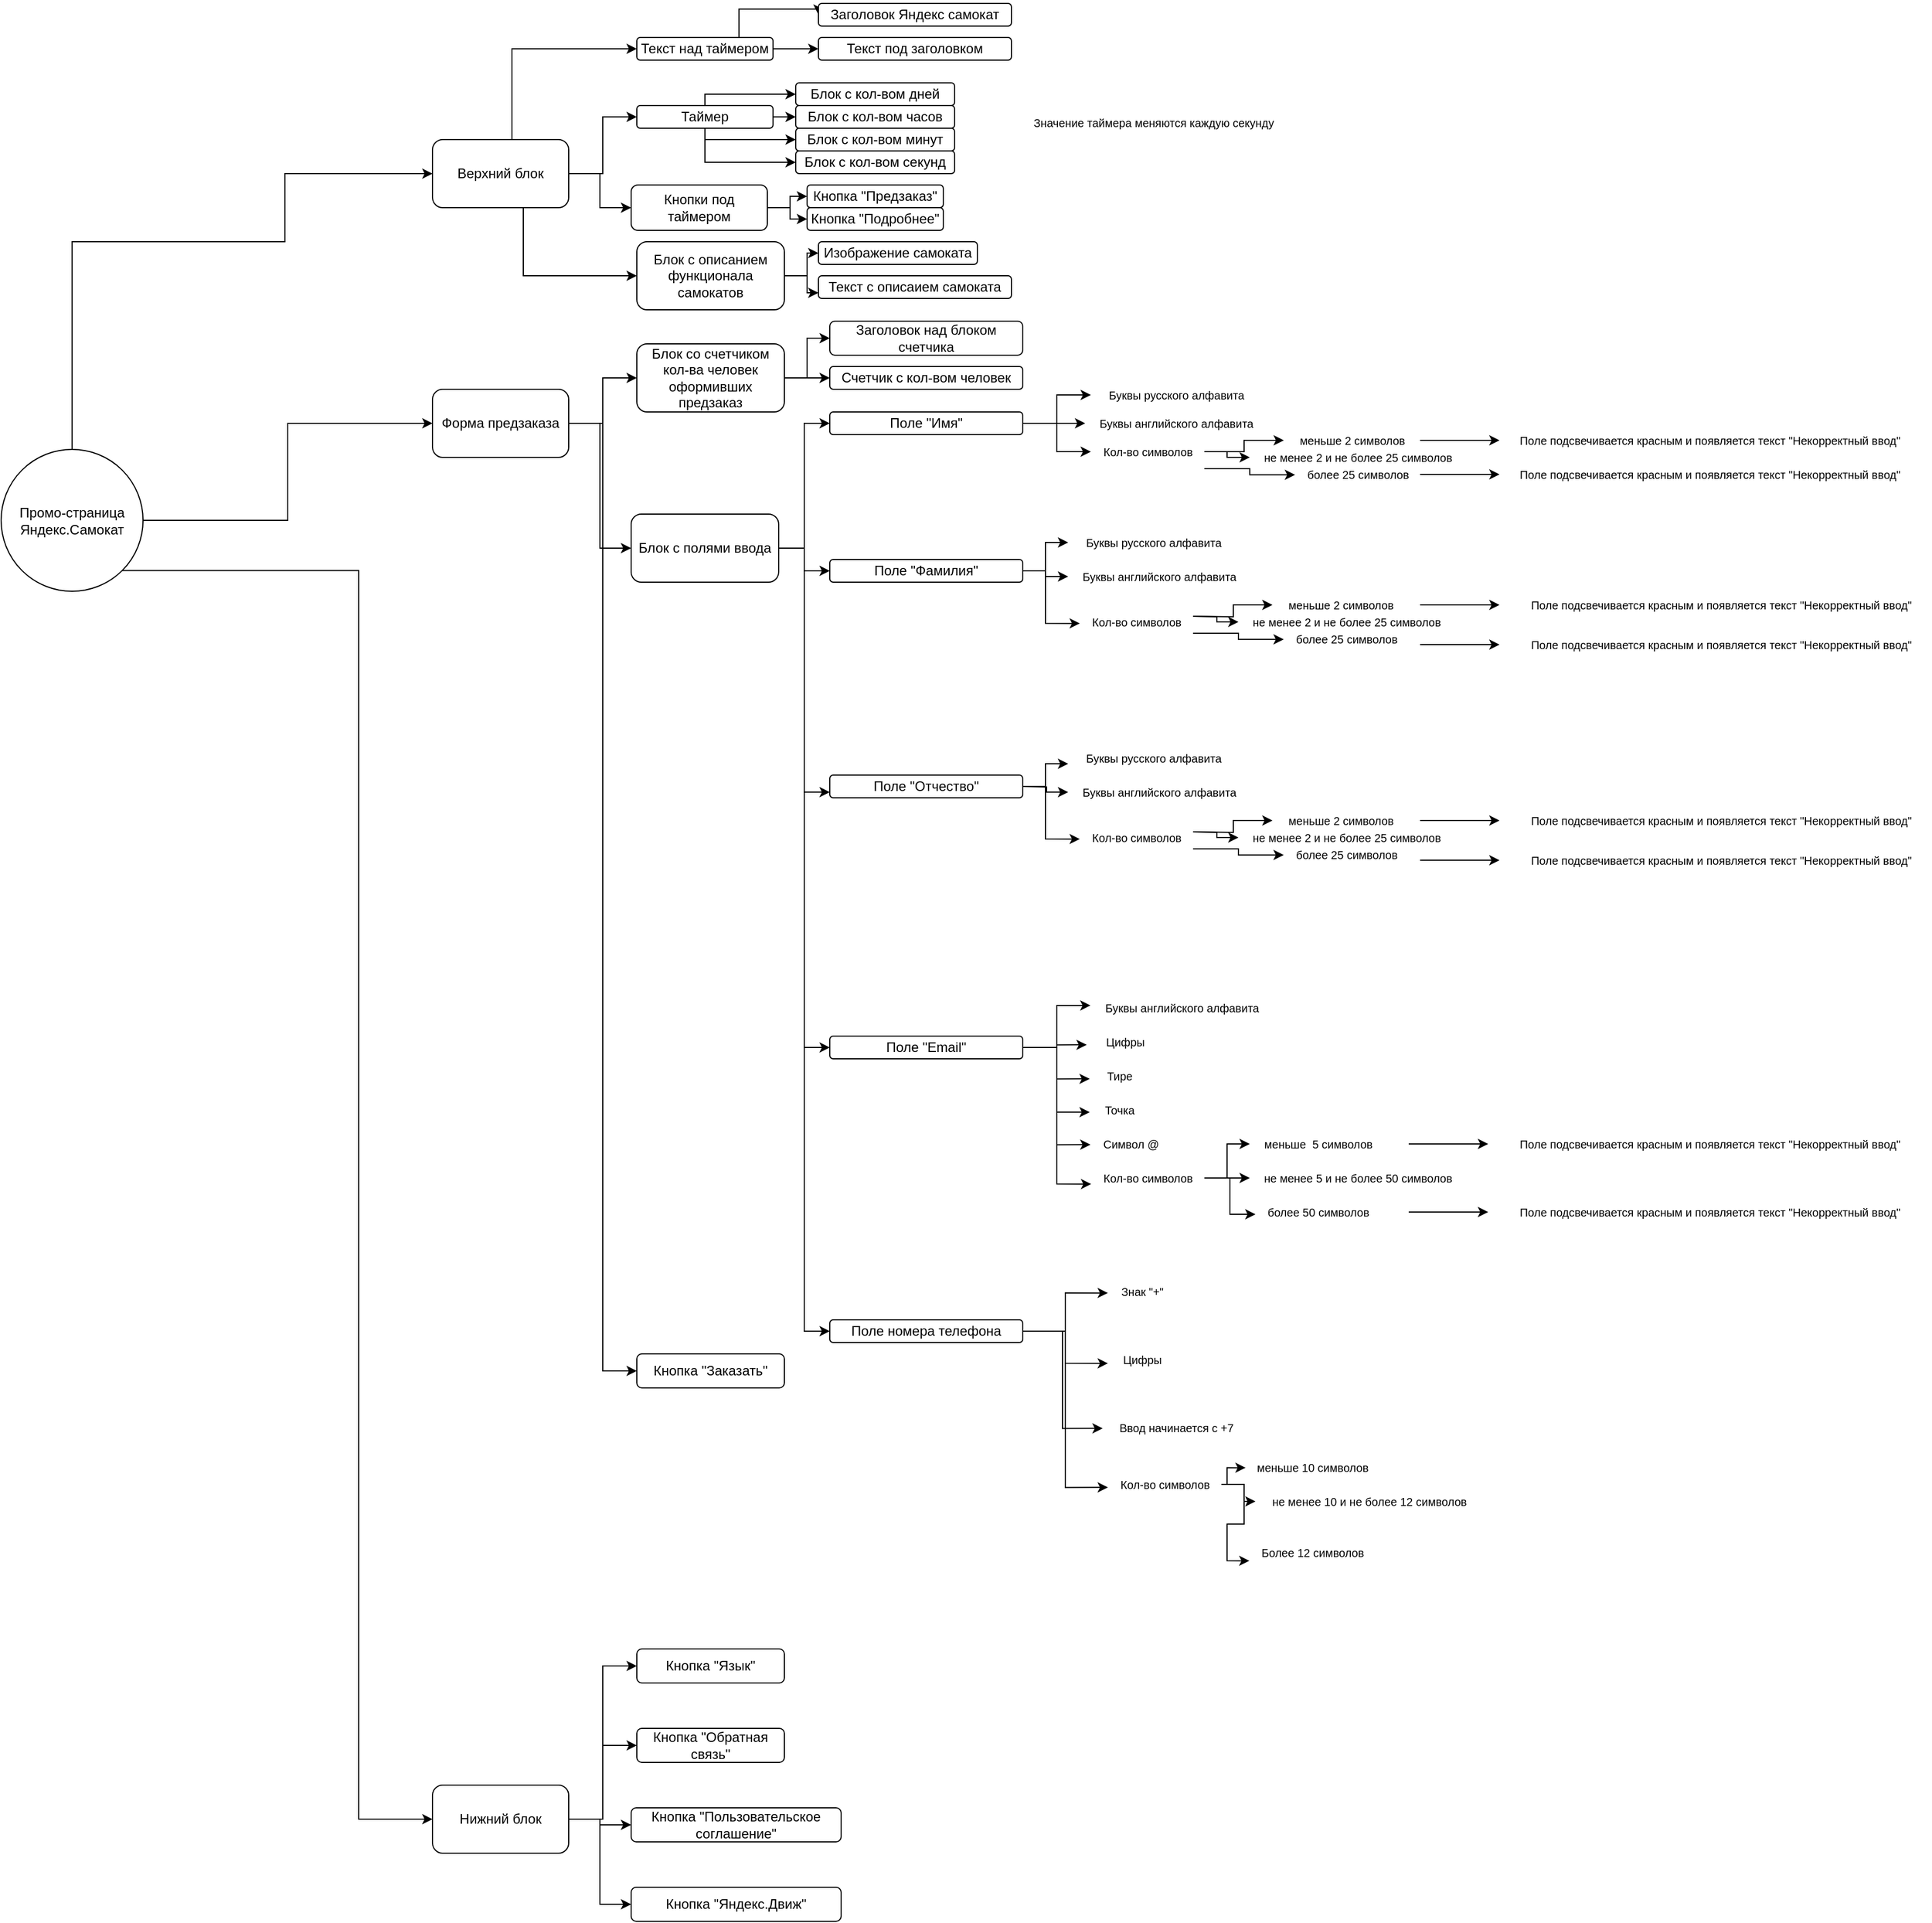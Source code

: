 <mxfile version="20.8.16" type="github">
  <diagram name="Page-1" id="ad52d381-51e7-2e0d-a935-2d0ddd2fd229">
    <mxGraphModel dx="1889" dy="2628" grid="1" gridSize="10" guides="1" tooltips="1" connect="1" arrows="1" fold="1" page="1" pageScale="1" pageWidth="1100" pageHeight="850" background="none" math="0" shadow="0">
      <root>
        <mxCell id="0" />
        <mxCell id="1" parent="0" />
        <mxCell id="0ddX7cNOxqU3FVXwz0oG-7" style="edgeStyle=orthogonalEdgeStyle;rounded=0;orthogonalLoop=1;jettySize=auto;html=1;entryX=0;entryY=0.5;entryDx=0;entryDy=0;labelBackgroundColor=none;fontColor=default;" edge="1" parent="1" source="0ddX7cNOxqU3FVXwz0oG-21" target="0ddX7cNOxqU3FVXwz0oG-3">
          <mxGeometry relative="1" as="geometry">
            <mxPoint x="310" y="340" as="sourcePoint" />
          </mxGeometry>
        </mxCell>
        <mxCell id="0ddX7cNOxqU3FVXwz0oG-8" style="edgeStyle=orthogonalEdgeStyle;rounded=0;orthogonalLoop=1;jettySize=auto;html=1;exitX=1;exitY=1;exitDx=0;exitDy=0;entryX=0;entryY=0.5;entryDx=0;entryDy=0;labelBackgroundColor=none;fontColor=default;" edge="1" parent="1" source="0ddX7cNOxqU3FVXwz0oG-21" target="0ddX7cNOxqU3FVXwz0oG-4">
          <mxGeometry relative="1" as="geometry">
            <mxPoint x="250" y="380" as="sourcePoint" />
            <Array as="points">
              <mxPoint x="315" y="470" />
              <mxPoint x="315" y="1570" />
            </Array>
          </mxGeometry>
        </mxCell>
        <mxCell id="0ddX7cNOxqU3FVXwz0oG-16" style="edgeStyle=orthogonalEdgeStyle;rounded=0;orthogonalLoop=1;jettySize=auto;html=1;entryX=0;entryY=0.5;entryDx=0;entryDy=0;labelBackgroundColor=none;fontColor=default;" edge="1" parent="1" source="0ddX7cNOxqU3FVXwz0oG-2" target="0ddX7cNOxqU3FVXwz0oG-14">
          <mxGeometry relative="1" as="geometry" />
        </mxCell>
        <mxCell id="0ddX7cNOxqU3FVXwz0oG-17" style="edgeStyle=orthogonalEdgeStyle;rounded=0;orthogonalLoop=1;jettySize=auto;html=1;entryX=0;entryY=0.5;entryDx=0;entryDy=0;labelBackgroundColor=none;fontColor=default;" edge="1" parent="1" source="0ddX7cNOxqU3FVXwz0oG-2" target="0ddX7cNOxqU3FVXwz0oG-13">
          <mxGeometry relative="1" as="geometry" />
        </mxCell>
        <mxCell id="0ddX7cNOxqU3FVXwz0oG-19" style="edgeStyle=orthogonalEdgeStyle;rounded=0;orthogonalLoop=1;jettySize=auto;html=1;entryX=0;entryY=0.5;entryDx=0;entryDy=0;labelBackgroundColor=none;fontColor=default;" edge="1" parent="1" source="0ddX7cNOxqU3FVXwz0oG-2" target="0ddX7cNOxqU3FVXwz0oG-18">
          <mxGeometry relative="1" as="geometry">
            <Array as="points">
              <mxPoint x="450" y="10" />
            </Array>
          </mxGeometry>
        </mxCell>
        <mxCell id="0ddX7cNOxqU3FVXwz0oG-48" style="edgeStyle=orthogonalEdgeStyle;rounded=0;orthogonalLoop=1;jettySize=auto;html=1;entryX=0;entryY=0.5;entryDx=0;entryDy=0;" edge="1" parent="1" source="0ddX7cNOxqU3FVXwz0oG-2" target="0ddX7cNOxqU3FVXwz0oG-47">
          <mxGeometry relative="1" as="geometry">
            <Array as="points">
              <mxPoint x="460" y="210" />
            </Array>
          </mxGeometry>
        </mxCell>
        <mxCell id="0ddX7cNOxqU3FVXwz0oG-2" value="Верхний блок" style="rounded=1;whiteSpace=wrap;html=1;labelBackgroundColor=none;" vertex="1" parent="1">
          <mxGeometry x="380" y="90" width="120" height="60" as="geometry" />
        </mxCell>
        <mxCell id="0ddX7cNOxqU3FVXwz0oG-55" style="edgeStyle=orthogonalEdgeStyle;rounded=0;orthogonalLoop=1;jettySize=auto;html=1;entryX=0;entryY=0.5;entryDx=0;entryDy=0;" edge="1" parent="1" source="0ddX7cNOxqU3FVXwz0oG-3" target="0ddX7cNOxqU3FVXwz0oG-53">
          <mxGeometry relative="1" as="geometry" />
        </mxCell>
        <mxCell id="0ddX7cNOxqU3FVXwz0oG-56" style="edgeStyle=orthogonalEdgeStyle;rounded=0;orthogonalLoop=1;jettySize=auto;html=1;entryX=0;entryY=0.5;entryDx=0;entryDy=0;" edge="1" parent="1" source="0ddX7cNOxqU3FVXwz0oG-3" target="0ddX7cNOxqU3FVXwz0oG-54">
          <mxGeometry relative="1" as="geometry" />
        </mxCell>
        <mxCell id="0ddX7cNOxqU3FVXwz0oG-64" style="edgeStyle=orthogonalEdgeStyle;rounded=0;orthogonalLoop=1;jettySize=auto;html=1;entryX=0;entryY=0.5;entryDx=0;entryDy=0;" edge="1" parent="1" source="0ddX7cNOxqU3FVXwz0oG-3" target="0ddX7cNOxqU3FVXwz0oG-63">
          <mxGeometry relative="1" as="geometry" />
        </mxCell>
        <mxCell id="0ddX7cNOxqU3FVXwz0oG-3" value="Форма предзаказа" style="rounded=1;whiteSpace=wrap;html=1;labelBackgroundColor=none;" vertex="1" parent="1">
          <mxGeometry x="380" y="310" width="120" height="60" as="geometry" />
        </mxCell>
        <mxCell id="0ddX7cNOxqU3FVXwz0oG-165" style="edgeStyle=orthogonalEdgeStyle;rounded=0;orthogonalLoop=1;jettySize=auto;html=1;entryX=0;entryY=0.5;entryDx=0;entryDy=0;fontSize=10;" edge="1" parent="1" source="0ddX7cNOxqU3FVXwz0oG-4" target="0ddX7cNOxqU3FVXwz0oG-160">
          <mxGeometry relative="1" as="geometry" />
        </mxCell>
        <mxCell id="0ddX7cNOxqU3FVXwz0oG-166" style="edgeStyle=orthogonalEdgeStyle;rounded=0;orthogonalLoop=1;jettySize=auto;html=1;entryX=0;entryY=0.5;entryDx=0;entryDy=0;fontSize=10;" edge="1" parent="1" source="0ddX7cNOxqU3FVXwz0oG-4" target="0ddX7cNOxqU3FVXwz0oG-161">
          <mxGeometry relative="1" as="geometry" />
        </mxCell>
        <mxCell id="0ddX7cNOxqU3FVXwz0oG-167" style="edgeStyle=orthogonalEdgeStyle;rounded=0;orthogonalLoop=1;jettySize=auto;html=1;entryX=0;entryY=0.5;entryDx=0;entryDy=0;fontSize=10;" edge="1" parent="1" source="0ddX7cNOxqU3FVXwz0oG-4" target="0ddX7cNOxqU3FVXwz0oG-162">
          <mxGeometry relative="1" as="geometry" />
        </mxCell>
        <mxCell id="0ddX7cNOxqU3FVXwz0oG-168" style="edgeStyle=orthogonalEdgeStyle;rounded=0;orthogonalLoop=1;jettySize=auto;html=1;entryX=0;entryY=0.5;entryDx=0;entryDy=0;fontSize=10;" edge="1" parent="1" source="0ddX7cNOxqU3FVXwz0oG-4" target="0ddX7cNOxqU3FVXwz0oG-163">
          <mxGeometry relative="1" as="geometry" />
        </mxCell>
        <mxCell id="0ddX7cNOxqU3FVXwz0oG-4" value="Нижний блок" style="rounded=1;whiteSpace=wrap;html=1;labelBackgroundColor=none;" vertex="1" parent="1">
          <mxGeometry x="380" y="1540" width="120" height="60" as="geometry" />
        </mxCell>
        <mxCell id="0ddX7cNOxqU3FVXwz0oG-12" style="edgeStyle=orthogonalEdgeStyle;rounded=0;orthogonalLoop=1;jettySize=auto;html=1;entryX=0;entryY=0.5;entryDx=0;entryDy=0;labelBackgroundColor=none;fontColor=default;exitX=0.5;exitY=0;exitDx=0;exitDy=0;" edge="1" parent="1" source="0ddX7cNOxqU3FVXwz0oG-21" target="0ddX7cNOxqU3FVXwz0oG-2">
          <mxGeometry relative="1" as="geometry">
            <mxPoint x="250" y="300" as="sourcePoint" />
            <Array as="points">
              <mxPoint x="63" y="180" />
              <mxPoint x="250" y="180" />
              <mxPoint x="250" y="120" />
            </Array>
          </mxGeometry>
        </mxCell>
        <mxCell id="0ddX7cNOxqU3FVXwz0oG-37" style="edgeStyle=orthogonalEdgeStyle;rounded=0;orthogonalLoop=1;jettySize=auto;html=1;entryX=0;entryY=0.5;entryDx=0;entryDy=0;" edge="1" parent="1" source="0ddX7cNOxqU3FVXwz0oG-13" target="0ddX7cNOxqU3FVXwz0oG-32">
          <mxGeometry relative="1" as="geometry">
            <Array as="points">
              <mxPoint x="620" y="50" />
            </Array>
          </mxGeometry>
        </mxCell>
        <mxCell id="0ddX7cNOxqU3FVXwz0oG-38" style="edgeStyle=orthogonalEdgeStyle;rounded=0;orthogonalLoop=1;jettySize=auto;html=1;exitX=1;exitY=0.5;exitDx=0;exitDy=0;entryX=0;entryY=0.5;entryDx=0;entryDy=0;" edge="1" parent="1" source="0ddX7cNOxqU3FVXwz0oG-13" target="0ddX7cNOxqU3FVXwz0oG-33">
          <mxGeometry relative="1" as="geometry" />
        </mxCell>
        <mxCell id="0ddX7cNOxqU3FVXwz0oG-40" style="edgeStyle=orthogonalEdgeStyle;rounded=0;orthogonalLoop=1;jettySize=auto;html=1;entryX=0;entryY=0.5;entryDx=0;entryDy=0;" edge="1" parent="1" source="0ddX7cNOxqU3FVXwz0oG-13" target="0ddX7cNOxqU3FVXwz0oG-34">
          <mxGeometry relative="1" as="geometry">
            <Array as="points">
              <mxPoint x="620" y="90" />
            </Array>
          </mxGeometry>
        </mxCell>
        <mxCell id="0ddX7cNOxqU3FVXwz0oG-41" style="edgeStyle=orthogonalEdgeStyle;rounded=0;orthogonalLoop=1;jettySize=auto;html=1;entryX=0;entryY=0.5;entryDx=0;entryDy=0;" edge="1" parent="1" source="0ddX7cNOxqU3FVXwz0oG-13" target="0ddX7cNOxqU3FVXwz0oG-35">
          <mxGeometry relative="1" as="geometry">
            <mxPoint x="650" y="110" as="targetPoint" />
            <Array as="points">
              <mxPoint x="620" y="110" />
            </Array>
          </mxGeometry>
        </mxCell>
        <mxCell id="0ddX7cNOxqU3FVXwz0oG-13" value="Таймер" style="rounded=1;whiteSpace=wrap;html=1;labelBackgroundColor=none;" vertex="1" parent="1">
          <mxGeometry x="560" y="60" width="120" height="20" as="geometry" />
        </mxCell>
        <mxCell id="0ddX7cNOxqU3FVXwz0oG-27" style="edgeStyle=orthogonalEdgeStyle;rounded=0;orthogonalLoop=1;jettySize=auto;html=1;entryX=0;entryY=0.5;entryDx=0;entryDy=0;" edge="1" parent="1" source="0ddX7cNOxqU3FVXwz0oG-14" target="0ddX7cNOxqU3FVXwz0oG-26">
          <mxGeometry relative="1" as="geometry" />
        </mxCell>
        <mxCell id="0ddX7cNOxqU3FVXwz0oG-28" style="edgeStyle=orthogonalEdgeStyle;rounded=0;orthogonalLoop=1;jettySize=auto;html=1;entryX=0;entryY=0.5;entryDx=0;entryDy=0;" edge="1" parent="1" source="0ddX7cNOxqU3FVXwz0oG-14" target="0ddX7cNOxqU3FVXwz0oG-25">
          <mxGeometry relative="1" as="geometry" />
        </mxCell>
        <mxCell id="0ddX7cNOxqU3FVXwz0oG-14" value="Кнопки под таймером" style="rounded=1;whiteSpace=wrap;html=1;labelBackgroundColor=none;" vertex="1" parent="1">
          <mxGeometry x="555" y="130" width="120" height="40" as="geometry" />
        </mxCell>
        <mxCell id="0ddX7cNOxqU3FVXwz0oG-44" style="edgeStyle=orthogonalEdgeStyle;rounded=0;orthogonalLoop=1;jettySize=auto;html=1;entryX=0;entryY=0.5;entryDx=0;entryDy=0;" edge="1" parent="1" source="0ddX7cNOxqU3FVXwz0oG-18" target="0ddX7cNOxqU3FVXwz0oG-42">
          <mxGeometry relative="1" as="geometry">
            <Array as="points">
              <mxPoint x="650" y="-25" />
            </Array>
          </mxGeometry>
        </mxCell>
        <mxCell id="0ddX7cNOxqU3FVXwz0oG-46" style="edgeStyle=orthogonalEdgeStyle;rounded=0;orthogonalLoop=1;jettySize=auto;html=1;entryX=0;entryY=0.5;entryDx=0;entryDy=0;" edge="1" parent="1" source="0ddX7cNOxqU3FVXwz0oG-18" target="0ddX7cNOxqU3FVXwz0oG-45">
          <mxGeometry relative="1" as="geometry" />
        </mxCell>
        <mxCell id="0ddX7cNOxqU3FVXwz0oG-18" value="Текст над таймером" style="rounded=1;whiteSpace=wrap;html=1;labelBackgroundColor=none;" vertex="1" parent="1">
          <mxGeometry x="560" width="120" height="20" as="geometry" />
        </mxCell>
        <mxCell id="0ddX7cNOxqU3FVXwz0oG-21" value="Промо-страница Яндекс.Самокат" style="ellipse;whiteSpace=wrap;html=1;aspect=fixed;labelBackgroundColor=none;" vertex="1" parent="1">
          <mxGeometry y="363" width="125" height="125" as="geometry" />
        </mxCell>
        <mxCell id="0ddX7cNOxqU3FVXwz0oG-25" value="Кнопка &quot;Предзаказ&quot;" style="rounded=1;whiteSpace=wrap;html=1;labelBackgroundColor=none;" vertex="1" parent="1">
          <mxGeometry x="710" y="130" width="120" height="20" as="geometry" />
        </mxCell>
        <mxCell id="0ddX7cNOxqU3FVXwz0oG-26" value="Кнопка &quot;Подробнее&quot;" style="rounded=1;whiteSpace=wrap;html=1;labelBackgroundColor=none;" vertex="1" parent="1">
          <mxGeometry x="710" y="150" width="120" height="20" as="geometry" />
        </mxCell>
        <mxCell id="0ddX7cNOxqU3FVXwz0oG-32" value="Блок с кол-вом дней" style="rounded=1;whiteSpace=wrap;html=1;labelBackgroundColor=none;" vertex="1" parent="1">
          <mxGeometry x="700" y="40" width="140" height="20" as="geometry" />
        </mxCell>
        <mxCell id="0ddX7cNOxqU3FVXwz0oG-33" value="Блок с кол-вом часов" style="rounded=1;whiteSpace=wrap;html=1;labelBackgroundColor=none;" vertex="1" parent="1">
          <mxGeometry x="700" y="60" width="140" height="20" as="geometry" />
        </mxCell>
        <mxCell id="0ddX7cNOxqU3FVXwz0oG-34" value="Блок с кол-вом минут" style="rounded=1;whiteSpace=wrap;html=1;labelBackgroundColor=none;" vertex="1" parent="1">
          <mxGeometry x="700" y="80" width="140" height="20" as="geometry" />
        </mxCell>
        <mxCell id="0ddX7cNOxqU3FVXwz0oG-35" value="Блок с кол-вом секунд" style="rounded=1;whiteSpace=wrap;html=1;labelBackgroundColor=none;" vertex="1" parent="1">
          <mxGeometry x="700" y="100" width="140" height="20" as="geometry" />
        </mxCell>
        <mxCell id="0ddX7cNOxqU3FVXwz0oG-42" value="Заголовок Яндекс самокат" style="rounded=1;whiteSpace=wrap;html=1;labelBackgroundColor=none;" vertex="1" parent="1">
          <mxGeometry x="720" y="-30" width="170" height="20" as="geometry" />
        </mxCell>
        <mxCell id="0ddX7cNOxqU3FVXwz0oG-43" style="edgeStyle=orthogonalEdgeStyle;rounded=0;orthogonalLoop=1;jettySize=auto;html=1;exitX=0.5;exitY=1;exitDx=0;exitDy=0;" edge="1" parent="1" source="0ddX7cNOxqU3FVXwz0oG-18" target="0ddX7cNOxqU3FVXwz0oG-18">
          <mxGeometry relative="1" as="geometry" />
        </mxCell>
        <mxCell id="0ddX7cNOxqU3FVXwz0oG-45" value="Текст под заголовком" style="rounded=1;whiteSpace=wrap;html=1;labelBackgroundColor=none;" vertex="1" parent="1">
          <mxGeometry x="720" width="170" height="20" as="geometry" />
        </mxCell>
        <mxCell id="0ddX7cNOxqU3FVXwz0oG-51" style="edgeStyle=orthogonalEdgeStyle;rounded=0;orthogonalLoop=1;jettySize=auto;html=1;entryX=0;entryY=0.5;entryDx=0;entryDy=0;" edge="1" parent="1" source="0ddX7cNOxqU3FVXwz0oG-47" target="0ddX7cNOxqU3FVXwz0oG-49">
          <mxGeometry relative="1" as="geometry" />
        </mxCell>
        <mxCell id="0ddX7cNOxqU3FVXwz0oG-52" style="edgeStyle=orthogonalEdgeStyle;rounded=0;orthogonalLoop=1;jettySize=auto;html=1;entryX=0;entryY=0.75;entryDx=0;entryDy=0;" edge="1" parent="1" source="0ddX7cNOxqU3FVXwz0oG-47" target="0ddX7cNOxqU3FVXwz0oG-50">
          <mxGeometry relative="1" as="geometry" />
        </mxCell>
        <mxCell id="0ddX7cNOxqU3FVXwz0oG-47" value="Блок с описанием функционала самокатов" style="rounded=1;whiteSpace=wrap;html=1;labelBackgroundColor=none;" vertex="1" parent="1">
          <mxGeometry x="560" y="180" width="130" height="60" as="geometry" />
        </mxCell>
        <mxCell id="0ddX7cNOxqU3FVXwz0oG-49" value="Изображение самоката" style="rounded=1;whiteSpace=wrap;html=1;labelBackgroundColor=none;" vertex="1" parent="1">
          <mxGeometry x="720" y="180" width="140" height="20" as="geometry" />
        </mxCell>
        <mxCell id="0ddX7cNOxqU3FVXwz0oG-50" value="Текст с описаием самоката" style="rounded=1;whiteSpace=wrap;html=1;labelBackgroundColor=none;" vertex="1" parent="1">
          <mxGeometry x="720" y="210" width="170" height="20" as="geometry" />
        </mxCell>
        <mxCell id="0ddX7cNOxqU3FVXwz0oG-59" style="edgeStyle=orthogonalEdgeStyle;rounded=0;orthogonalLoop=1;jettySize=auto;html=1;entryX=0;entryY=0.5;entryDx=0;entryDy=0;" edge="1" parent="1" source="0ddX7cNOxqU3FVXwz0oG-53" target="0ddX7cNOxqU3FVXwz0oG-57">
          <mxGeometry relative="1" as="geometry" />
        </mxCell>
        <mxCell id="0ddX7cNOxqU3FVXwz0oG-60" style="edgeStyle=orthogonalEdgeStyle;rounded=0;orthogonalLoop=1;jettySize=auto;html=1;entryX=0;entryY=0.5;entryDx=0;entryDy=0;" edge="1" parent="1" source="0ddX7cNOxqU3FVXwz0oG-53" target="0ddX7cNOxqU3FVXwz0oG-58">
          <mxGeometry relative="1" as="geometry" />
        </mxCell>
        <mxCell id="0ddX7cNOxqU3FVXwz0oG-53" value="Блок со счетчиком кол-ва человек оформивших предзаказ" style="rounded=1;whiteSpace=wrap;html=1;labelBackgroundColor=none;" vertex="1" parent="1">
          <mxGeometry x="560" y="270" width="130" height="60" as="geometry" />
        </mxCell>
        <mxCell id="0ddX7cNOxqU3FVXwz0oG-68" style="edgeStyle=orthogonalEdgeStyle;rounded=0;orthogonalLoop=1;jettySize=auto;html=1;entryX=0;entryY=0.5;entryDx=0;entryDy=0;" edge="1" parent="1" source="0ddX7cNOxqU3FVXwz0oG-54" target="0ddX7cNOxqU3FVXwz0oG-61">
          <mxGeometry relative="1" as="geometry" />
        </mxCell>
        <mxCell id="0ddX7cNOxqU3FVXwz0oG-69" style="edgeStyle=orthogonalEdgeStyle;rounded=0;orthogonalLoop=1;jettySize=auto;html=1;entryX=0;entryY=0.5;entryDx=0;entryDy=0;" edge="1" parent="1" source="0ddX7cNOxqU3FVXwz0oG-54" target="0ddX7cNOxqU3FVXwz0oG-62">
          <mxGeometry relative="1" as="geometry" />
        </mxCell>
        <mxCell id="0ddX7cNOxqU3FVXwz0oG-70" style="edgeStyle=orthogonalEdgeStyle;rounded=0;orthogonalLoop=1;jettySize=auto;html=1;entryX=0;entryY=0.75;entryDx=0;entryDy=0;" edge="1" parent="1" source="0ddX7cNOxqU3FVXwz0oG-54" target="0ddX7cNOxqU3FVXwz0oG-65">
          <mxGeometry relative="1" as="geometry" />
        </mxCell>
        <mxCell id="0ddX7cNOxqU3FVXwz0oG-71" style="edgeStyle=orthogonalEdgeStyle;rounded=0;orthogonalLoop=1;jettySize=auto;html=1;entryX=0;entryY=0.5;entryDx=0;entryDy=0;" edge="1" parent="1" source="0ddX7cNOxqU3FVXwz0oG-54" target="0ddX7cNOxqU3FVXwz0oG-66">
          <mxGeometry relative="1" as="geometry" />
        </mxCell>
        <mxCell id="0ddX7cNOxqU3FVXwz0oG-72" style="edgeStyle=orthogonalEdgeStyle;rounded=0;orthogonalLoop=1;jettySize=auto;html=1;entryX=0;entryY=0.5;entryDx=0;entryDy=0;" edge="1" parent="1" source="0ddX7cNOxqU3FVXwz0oG-54" target="0ddX7cNOxqU3FVXwz0oG-67">
          <mxGeometry relative="1" as="geometry" />
        </mxCell>
        <mxCell id="0ddX7cNOxqU3FVXwz0oG-54" value="Блок с полями ввода" style="rounded=1;whiteSpace=wrap;html=1;labelBackgroundColor=none;" vertex="1" parent="1">
          <mxGeometry x="555" y="420" width="130" height="60" as="geometry" />
        </mxCell>
        <mxCell id="0ddX7cNOxqU3FVXwz0oG-57" value="Заголовок над блоком счетчика" style="rounded=1;whiteSpace=wrap;html=1;labelBackgroundColor=none;" vertex="1" parent="1">
          <mxGeometry x="730" y="250" width="170" height="30" as="geometry" />
        </mxCell>
        <mxCell id="0ddX7cNOxqU3FVXwz0oG-58" value="Счетчик с кол-вом человек" style="rounded=1;whiteSpace=wrap;html=1;labelBackgroundColor=none;" vertex="1" parent="1">
          <mxGeometry x="730" y="290" width="170" height="20" as="geometry" />
        </mxCell>
        <mxCell id="0ddX7cNOxqU3FVXwz0oG-75" style="edgeStyle=orthogonalEdgeStyle;rounded=0;orthogonalLoop=1;jettySize=auto;html=1;fontSize=10;" edge="1" parent="1" source="0ddX7cNOxqU3FVXwz0oG-61" target="0ddX7cNOxqU3FVXwz0oG-73">
          <mxGeometry relative="1" as="geometry" />
        </mxCell>
        <mxCell id="0ddX7cNOxqU3FVXwz0oG-76" style="edgeStyle=orthogonalEdgeStyle;rounded=0;orthogonalLoop=1;jettySize=auto;html=1;fontSize=10;" edge="1" parent="1" source="0ddX7cNOxqU3FVXwz0oG-61" target="0ddX7cNOxqU3FVXwz0oG-74">
          <mxGeometry relative="1" as="geometry" />
        </mxCell>
        <mxCell id="0ddX7cNOxqU3FVXwz0oG-78" style="edgeStyle=orthogonalEdgeStyle;rounded=0;orthogonalLoop=1;jettySize=auto;html=1;fontSize=10;" edge="1" parent="1" source="0ddX7cNOxqU3FVXwz0oG-61" target="0ddX7cNOxqU3FVXwz0oG-77">
          <mxGeometry relative="1" as="geometry" />
        </mxCell>
        <mxCell id="0ddX7cNOxqU3FVXwz0oG-61" value="Поле &quot;Имя&quot;" style="rounded=1;whiteSpace=wrap;html=1;labelBackgroundColor=none;" vertex="1" parent="1">
          <mxGeometry x="730" y="330" width="170" height="20" as="geometry" />
        </mxCell>
        <mxCell id="0ddX7cNOxqU3FVXwz0oG-102" style="edgeStyle=orthogonalEdgeStyle;rounded=0;orthogonalLoop=1;jettySize=auto;html=1;fontSize=10;" edge="1" parent="1" source="0ddX7cNOxqU3FVXwz0oG-62" target="0ddX7cNOxqU3FVXwz0oG-85">
          <mxGeometry relative="1" as="geometry" />
        </mxCell>
        <mxCell id="0ddX7cNOxqU3FVXwz0oG-103" style="edgeStyle=orthogonalEdgeStyle;rounded=0;orthogonalLoop=1;jettySize=auto;html=1;fontSize=10;" edge="1" parent="1" source="0ddX7cNOxqU3FVXwz0oG-62" target="0ddX7cNOxqU3FVXwz0oG-86">
          <mxGeometry relative="1" as="geometry" />
        </mxCell>
        <mxCell id="0ddX7cNOxqU3FVXwz0oG-104" style="edgeStyle=orthogonalEdgeStyle;rounded=0;orthogonalLoop=1;jettySize=auto;html=1;entryX=0.003;entryY=0.544;entryDx=0;entryDy=0;entryPerimeter=0;fontSize=10;" edge="1" parent="1" source="0ddX7cNOxqU3FVXwz0oG-62" target="0ddX7cNOxqU3FVXwz0oG-93">
          <mxGeometry relative="1" as="geometry">
            <Array as="points">
              <mxPoint x="920" y="470" />
              <mxPoint x="920" y="516" />
            </Array>
          </mxGeometry>
        </mxCell>
        <mxCell id="0ddX7cNOxqU3FVXwz0oG-62" value="Поле &quot;Фамилия&quot;" style="rounded=1;whiteSpace=wrap;html=1;labelBackgroundColor=none;" vertex="1" parent="1">
          <mxGeometry x="730" y="460" width="170" height="20" as="geometry" />
        </mxCell>
        <mxCell id="0ddX7cNOxqU3FVXwz0oG-63" value="Кнопка &quot;Заказать&quot;" style="rounded=1;whiteSpace=wrap;html=1;labelBackgroundColor=none;" vertex="1" parent="1">
          <mxGeometry x="560" y="1160" width="130" height="30" as="geometry" />
        </mxCell>
        <mxCell id="0ddX7cNOxqU3FVXwz0oG-65" value="Поле &quot;Отчество&quot;" style="rounded=1;whiteSpace=wrap;html=1;labelBackgroundColor=none;" vertex="1" parent="1">
          <mxGeometry x="730" y="650" width="170" height="20" as="geometry" />
        </mxCell>
        <mxCell id="0ddX7cNOxqU3FVXwz0oG-136" style="edgeStyle=orthogonalEdgeStyle;rounded=0;orthogonalLoop=1;jettySize=auto;html=1;entryX=-0.002;entryY=0.433;entryDx=0;entryDy=0;entryPerimeter=0;fontSize=10;" edge="1" parent="1" source="0ddX7cNOxqU3FVXwz0oG-66" target="0ddX7cNOxqU3FVXwz0oG-124">
          <mxGeometry relative="1" as="geometry" />
        </mxCell>
        <mxCell id="0ddX7cNOxqU3FVXwz0oG-137" style="edgeStyle=orthogonalEdgeStyle;rounded=0;orthogonalLoop=1;jettySize=auto;html=1;entryX=-0.061;entryY=0.589;entryDx=0;entryDy=0;entryPerimeter=0;fontSize=10;" edge="1" parent="1" source="0ddX7cNOxqU3FVXwz0oG-66" target="0ddX7cNOxqU3FVXwz0oG-125">
          <mxGeometry relative="1" as="geometry" />
        </mxCell>
        <mxCell id="0ddX7cNOxqU3FVXwz0oG-138" style="edgeStyle=orthogonalEdgeStyle;rounded=0;orthogonalLoop=1;jettySize=auto;html=1;entryX=-0.02;entryY=0.589;entryDx=0;entryDy=0;entryPerimeter=0;fontSize=10;" edge="1" parent="1" source="0ddX7cNOxqU3FVXwz0oG-66" target="0ddX7cNOxqU3FVXwz0oG-126">
          <mxGeometry relative="1" as="geometry" />
        </mxCell>
        <mxCell id="0ddX7cNOxqU3FVXwz0oG-139" style="edgeStyle=orthogonalEdgeStyle;rounded=0;orthogonalLoop=1;jettySize=auto;html=1;entryX=-0.02;entryY=0.567;entryDx=0;entryDy=0;entryPerimeter=0;fontSize=10;" edge="1" parent="1" source="0ddX7cNOxqU3FVXwz0oG-66" target="0ddX7cNOxqU3FVXwz0oG-127">
          <mxGeometry relative="1" as="geometry" />
        </mxCell>
        <mxCell id="0ddX7cNOxqU3FVXwz0oG-140" style="edgeStyle=orthogonalEdgeStyle;rounded=0;orthogonalLoop=1;jettySize=auto;html=1;entryX=-0.005;entryY=0.522;entryDx=0;entryDy=0;entryPerimeter=0;fontSize=10;" edge="1" parent="1" source="0ddX7cNOxqU3FVXwz0oG-66" target="0ddX7cNOxqU3FVXwz0oG-128">
          <mxGeometry relative="1" as="geometry" />
        </mxCell>
        <mxCell id="0ddX7cNOxqU3FVXwz0oG-141" style="edgeStyle=orthogonalEdgeStyle;rounded=0;orthogonalLoop=1;jettySize=auto;html=1;entryX=0.003;entryY=0.678;entryDx=0;entryDy=0;entryPerimeter=0;fontSize=10;" edge="1" parent="1" source="0ddX7cNOxqU3FVXwz0oG-66" target="0ddX7cNOxqU3FVXwz0oG-129">
          <mxGeometry relative="1" as="geometry" />
        </mxCell>
        <mxCell id="0ddX7cNOxqU3FVXwz0oG-66" value="Поле &quot;Email&quot;" style="rounded=1;whiteSpace=wrap;html=1;labelBackgroundColor=none;" vertex="1" parent="1">
          <mxGeometry x="730" y="880" width="170" height="20" as="geometry" />
        </mxCell>
        <mxCell id="0ddX7cNOxqU3FVXwz0oG-148" style="edgeStyle=orthogonalEdgeStyle;rounded=0;orthogonalLoop=1;jettySize=auto;html=1;entryX=0;entryY=0.544;entryDx=0;entryDy=0;entryPerimeter=0;fontSize=10;" edge="1" parent="1" source="0ddX7cNOxqU3FVXwz0oG-67" target="0ddX7cNOxqU3FVXwz0oG-146">
          <mxGeometry relative="1" as="geometry" />
        </mxCell>
        <mxCell id="0ddX7cNOxqU3FVXwz0oG-149" style="edgeStyle=orthogonalEdgeStyle;rounded=0;orthogonalLoop=1;jettySize=auto;html=1;entryX=0;entryY=0.611;entryDx=0;entryDy=0;entryPerimeter=0;fontSize=10;" edge="1" parent="1" source="0ddX7cNOxqU3FVXwz0oG-67" target="0ddX7cNOxqU3FVXwz0oG-147">
          <mxGeometry relative="1" as="geometry" />
        </mxCell>
        <mxCell id="0ddX7cNOxqU3FVXwz0oG-151" style="edgeStyle=orthogonalEdgeStyle;rounded=0;orthogonalLoop=1;jettySize=auto;html=1;entryX=0.003;entryY=0.522;entryDx=0;entryDy=0;entryPerimeter=0;fontSize=10;" edge="1" parent="1" source="0ddX7cNOxqU3FVXwz0oG-67" target="0ddX7cNOxqU3FVXwz0oG-150">
          <mxGeometry relative="1" as="geometry" />
        </mxCell>
        <mxCell id="0ddX7cNOxqU3FVXwz0oG-153" style="edgeStyle=orthogonalEdgeStyle;rounded=0;orthogonalLoop=1;jettySize=auto;html=1;entryX=0;entryY=0.589;entryDx=0;entryDy=0;entryPerimeter=0;fontSize=10;" edge="1" parent="1" source="0ddX7cNOxqU3FVXwz0oG-67" target="0ddX7cNOxqU3FVXwz0oG-152">
          <mxGeometry relative="1" as="geometry" />
        </mxCell>
        <mxCell id="0ddX7cNOxqU3FVXwz0oG-67" value="Поле номера телефона" style="rounded=1;whiteSpace=wrap;html=1;labelBackgroundColor=none;" vertex="1" parent="1">
          <mxGeometry x="730" y="1130" width="170" height="20" as="geometry" />
        </mxCell>
        <mxCell id="0ddX7cNOxqU3FVXwz0oG-73" value="&lt;font style=&quot;font-size: 10px;&quot;&gt;Буквы русского алфавита&lt;/font&gt;" style="text;html=1;align=center;verticalAlign=middle;resizable=0;points=[];autosize=1;strokeColor=none;fillColor=none;" vertex="1" parent="1">
          <mxGeometry x="960" y="300" width="150" height="30" as="geometry" />
        </mxCell>
        <mxCell id="0ddX7cNOxqU3FVXwz0oG-74" value="&lt;font style=&quot;font-size: 10px;&quot;&gt;Буквы английского алфавита&lt;/font&gt;" style="text;html=1;align=center;verticalAlign=middle;resizable=0;points=[];autosize=1;strokeColor=none;fillColor=none;" vertex="1" parent="1">
          <mxGeometry x="955" y="325" width="160" height="30" as="geometry" />
        </mxCell>
        <mxCell id="0ddX7cNOxqU3FVXwz0oG-82" style="edgeStyle=orthogonalEdgeStyle;rounded=0;orthogonalLoop=1;jettySize=auto;html=1;fontSize=10;" edge="1" parent="1" source="0ddX7cNOxqU3FVXwz0oG-77" target="0ddX7cNOxqU3FVXwz0oG-79">
          <mxGeometry relative="1" as="geometry" />
        </mxCell>
        <mxCell id="0ddX7cNOxqU3FVXwz0oG-83" style="edgeStyle=orthogonalEdgeStyle;rounded=0;orthogonalLoop=1;jettySize=auto;html=1;fontSize=10;" edge="1" parent="1" source="0ddX7cNOxqU3FVXwz0oG-77" target="0ddX7cNOxqU3FVXwz0oG-80">
          <mxGeometry relative="1" as="geometry" />
        </mxCell>
        <mxCell id="0ddX7cNOxqU3FVXwz0oG-84" style="edgeStyle=orthogonalEdgeStyle;rounded=0;orthogonalLoop=1;jettySize=auto;html=1;entryX=-0.001;entryY=0.514;entryDx=0;entryDy=0;entryPerimeter=0;fontSize=10;" edge="1" parent="1" source="0ddX7cNOxqU3FVXwz0oG-77" target="0ddX7cNOxqU3FVXwz0oG-81">
          <mxGeometry relative="1" as="geometry">
            <Array as="points">
              <mxPoint x="1100" y="380" />
              <mxPoint x="1100" y="385" />
            </Array>
          </mxGeometry>
        </mxCell>
        <mxCell id="0ddX7cNOxqU3FVXwz0oG-77" value="&lt;font style=&quot;font-size: 10px;&quot;&gt;Кол-во символов&lt;/font&gt;" style="text;html=1;align=center;verticalAlign=middle;resizable=0;points=[];autosize=1;strokeColor=none;fillColor=none;" vertex="1" parent="1">
          <mxGeometry x="960" y="350" width="100" height="30" as="geometry" />
        </mxCell>
        <mxCell id="0ddX7cNOxqU3FVXwz0oG-79" value="&lt;font style=&quot;font-size: 10px;&quot;&gt;меньше 2 символов&lt;/font&gt;" style="text;html=1;align=center;verticalAlign=middle;resizable=0;points=[];autosize=1;strokeColor=none;fillColor=none;" vertex="1" parent="1">
          <mxGeometry x="1130" y="340" width="120" height="30" as="geometry" />
        </mxCell>
        <mxCell id="0ddX7cNOxqU3FVXwz0oG-80" value="&lt;span style=&quot;font-size: 10px;&quot;&gt;не менее 2 и не более 25 символов&lt;/span&gt;" style="text;html=1;align=center;verticalAlign=middle;resizable=0;points=[];autosize=1;strokeColor=none;fillColor=none;" vertex="1" parent="1">
          <mxGeometry x="1100" y="355" width="190" height="30" as="geometry" />
        </mxCell>
        <mxCell id="0ddX7cNOxqU3FVXwz0oG-81" value="&lt;span style=&quot;font-size: 10px;&quot;&gt;более 25 символов&lt;/span&gt;" style="text;html=1;align=center;verticalAlign=middle;resizable=0;points=[];autosize=1;strokeColor=none;fillColor=none;" vertex="1" parent="1">
          <mxGeometry x="1140" y="370" width="110" height="30" as="geometry" />
        </mxCell>
        <mxCell id="0ddX7cNOxqU3FVXwz0oG-85" value="&lt;font style=&quot;font-size: 10px;&quot;&gt;Буквы русского алфавита&lt;/font&gt;" style="text;html=1;align=center;verticalAlign=middle;resizable=0;points=[];autosize=1;strokeColor=none;fillColor=none;" vertex="1" parent="1">
          <mxGeometry x="940" y="430" width="150" height="30" as="geometry" />
        </mxCell>
        <mxCell id="0ddX7cNOxqU3FVXwz0oG-86" value="&lt;font style=&quot;font-size: 10px;&quot;&gt;Буквы английского алфавита&lt;/font&gt;" style="text;html=1;align=center;verticalAlign=middle;resizable=0;points=[];autosize=1;strokeColor=none;fillColor=none;" vertex="1" parent="1">
          <mxGeometry x="940" y="460" width="160" height="30" as="geometry" />
        </mxCell>
        <mxCell id="0ddX7cNOxqU3FVXwz0oG-87" style="edgeStyle=orthogonalEdgeStyle;rounded=0;orthogonalLoop=1;jettySize=auto;html=1;fontSize=10;" edge="1" parent="1" target="0ddX7cNOxqU3FVXwz0oG-90">
          <mxGeometry relative="1" as="geometry">
            <mxPoint x="1050" y="510" as="sourcePoint" />
          </mxGeometry>
        </mxCell>
        <mxCell id="0ddX7cNOxqU3FVXwz0oG-88" style="edgeStyle=orthogonalEdgeStyle;rounded=0;orthogonalLoop=1;jettySize=auto;html=1;fontSize=10;" edge="1" parent="1" target="0ddX7cNOxqU3FVXwz0oG-91">
          <mxGeometry relative="1" as="geometry">
            <mxPoint x="1050" y="510" as="sourcePoint" />
          </mxGeometry>
        </mxCell>
        <mxCell id="0ddX7cNOxqU3FVXwz0oG-89" style="edgeStyle=orthogonalEdgeStyle;rounded=0;orthogonalLoop=1;jettySize=auto;html=1;entryX=-0.001;entryY=0.514;entryDx=0;entryDy=0;entryPerimeter=0;fontSize=10;" edge="1" parent="1" target="0ddX7cNOxqU3FVXwz0oG-92">
          <mxGeometry relative="1" as="geometry">
            <mxPoint x="1050" y="525" as="sourcePoint" />
            <Array as="points">
              <mxPoint x="1090" y="525" />
              <mxPoint x="1090" y="530" />
            </Array>
          </mxGeometry>
        </mxCell>
        <mxCell id="0ddX7cNOxqU3FVXwz0oG-90" value="&lt;font style=&quot;font-size: 10px;&quot;&gt;меньше 2 символов&lt;/font&gt;" style="text;html=1;align=center;verticalAlign=middle;resizable=0;points=[];autosize=1;strokeColor=none;fillColor=none;" vertex="1" parent="1">
          <mxGeometry x="1120" y="485" width="120" height="30" as="geometry" />
        </mxCell>
        <mxCell id="0ddX7cNOxqU3FVXwz0oG-91" value="&lt;span style=&quot;font-size: 10px;&quot;&gt;не менее 2 и не более 25 символов&lt;/span&gt;" style="text;html=1;align=center;verticalAlign=middle;resizable=0;points=[];autosize=1;strokeColor=none;fillColor=none;" vertex="1" parent="1">
          <mxGeometry x="1090" y="500" width="190" height="30" as="geometry" />
        </mxCell>
        <mxCell id="0ddX7cNOxqU3FVXwz0oG-92" value="&lt;span style=&quot;font-size: 10px;&quot;&gt;более 25 символов&lt;/span&gt;" style="text;html=1;align=center;verticalAlign=middle;resizable=0;points=[];autosize=1;strokeColor=none;fillColor=none;" vertex="1" parent="1">
          <mxGeometry x="1130" y="515" width="110" height="30" as="geometry" />
        </mxCell>
        <mxCell id="0ddX7cNOxqU3FVXwz0oG-93" value="&lt;font style=&quot;font-size: 10px;&quot;&gt;Кол-во символов&lt;/font&gt;" style="text;html=1;align=center;verticalAlign=middle;resizable=0;points=[];autosize=1;strokeColor=none;fillColor=none;" vertex="1" parent="1">
          <mxGeometry x="950" y="500" width="100" height="30" as="geometry" />
        </mxCell>
        <mxCell id="0ddX7cNOxqU3FVXwz0oG-95" value="" style="endArrow=classic;html=1;rounded=0;fontSize=10;" edge="1" parent="1" source="0ddX7cNOxqU3FVXwz0oG-79">
          <mxGeometry width="50" height="50" relative="1" as="geometry">
            <mxPoint x="1230" y="420" as="sourcePoint" />
            <mxPoint x="1320" y="355" as="targetPoint" />
            <Array as="points" />
          </mxGeometry>
        </mxCell>
        <mxCell id="0ddX7cNOxqU3FVXwz0oG-96" value="&lt;font style=&quot;font-size: 10px;&quot;&gt;Поле подсвечивается красным и появляется текст &quot;Некорректный ввод&quot;&lt;/font&gt;" style="text;html=1;align=center;verticalAlign=middle;resizable=0;points=[];autosize=1;strokeColor=none;fillColor=none;" vertex="1" parent="1">
          <mxGeometry x="1320" y="370" width="370" height="30" as="geometry" />
        </mxCell>
        <mxCell id="0ddX7cNOxqU3FVXwz0oG-97" value="" style="endArrow=classic;html=1;rounded=0;fontSize=10;" edge="1" parent="1">
          <mxGeometry width="50" height="50" relative="1" as="geometry">
            <mxPoint x="1250" y="385" as="sourcePoint" />
            <mxPoint x="1320" y="385" as="targetPoint" />
            <Array as="points" />
          </mxGeometry>
        </mxCell>
        <mxCell id="0ddX7cNOxqU3FVXwz0oG-99" value="" style="endArrow=classic;html=1;rounded=0;fontSize=10;" edge="1" parent="1">
          <mxGeometry width="50" height="50" relative="1" as="geometry">
            <mxPoint x="1250" y="500" as="sourcePoint" />
            <mxPoint x="1320" y="500" as="targetPoint" />
            <Array as="points" />
          </mxGeometry>
        </mxCell>
        <mxCell id="0ddX7cNOxqU3FVXwz0oG-101" value="" style="endArrow=classic;html=1;rounded=0;fontSize=10;" edge="1" parent="1">
          <mxGeometry width="50" height="50" relative="1" as="geometry">
            <mxPoint x="1250" y="535" as="sourcePoint" />
            <mxPoint x="1320" y="535" as="targetPoint" />
            <Array as="points" />
          </mxGeometry>
        </mxCell>
        <mxCell id="0ddX7cNOxqU3FVXwz0oG-105" value="&lt;font style=&quot;font-size: 10px;&quot;&gt;Поле подсвечивается красным и появляется текст &quot;Некорректный ввод&quot;&lt;/font&gt;" style="text;html=1;align=center;verticalAlign=middle;resizable=0;points=[];autosize=1;strokeColor=none;fillColor=none;" vertex="1" parent="1">
          <mxGeometry x="1320" y="340" width="370" height="30" as="geometry" />
        </mxCell>
        <mxCell id="0ddX7cNOxqU3FVXwz0oG-106" value="&lt;font style=&quot;font-size: 10px;&quot;&gt;Поле подсвечивается красным и появляется текст &quot;Некорректный ввод&quot;&lt;/font&gt;" style="text;html=1;align=center;verticalAlign=middle;resizable=0;points=[];autosize=1;strokeColor=none;fillColor=none;" vertex="1" parent="1">
          <mxGeometry x="1330" y="485" width="370" height="30" as="geometry" />
        </mxCell>
        <mxCell id="0ddX7cNOxqU3FVXwz0oG-107" value="&lt;font style=&quot;font-size: 10px;&quot;&gt;Поле подсвечивается красным и появляется текст &quot;Некорректный ввод&quot;&lt;/font&gt;" style="text;html=1;align=center;verticalAlign=middle;resizable=0;points=[];autosize=1;strokeColor=none;fillColor=none;" vertex="1" parent="1">
          <mxGeometry x="1330" y="520" width="370" height="30" as="geometry" />
        </mxCell>
        <mxCell id="0ddX7cNOxqU3FVXwz0oG-108" style="edgeStyle=orthogonalEdgeStyle;rounded=0;orthogonalLoop=1;jettySize=auto;html=1;fontSize=10;" edge="1" parent="1" target="0ddX7cNOxqU3FVXwz0oG-111">
          <mxGeometry relative="1" as="geometry">
            <mxPoint x="900" y="660.048" as="sourcePoint" />
            <Array as="points">
              <mxPoint x="920" y="660" />
              <mxPoint x="920" y="640" />
            </Array>
          </mxGeometry>
        </mxCell>
        <mxCell id="0ddX7cNOxqU3FVXwz0oG-109" style="edgeStyle=orthogonalEdgeStyle;rounded=0;orthogonalLoop=1;jettySize=auto;html=1;fontSize=10;" edge="1" parent="1" target="0ddX7cNOxqU3FVXwz0oG-112">
          <mxGeometry relative="1" as="geometry">
            <mxPoint x="900" y="660.048" as="sourcePoint" />
          </mxGeometry>
        </mxCell>
        <mxCell id="0ddX7cNOxqU3FVXwz0oG-110" style="edgeStyle=orthogonalEdgeStyle;rounded=0;orthogonalLoop=1;jettySize=auto;html=1;entryX=0.003;entryY=0.544;entryDx=0;entryDy=0;entryPerimeter=0;fontSize=10;" edge="1" parent="1" target="0ddX7cNOxqU3FVXwz0oG-119">
          <mxGeometry relative="1" as="geometry">
            <mxPoint x="900" y="660.048" as="sourcePoint" />
            <Array as="points">
              <mxPoint x="920" y="660" />
              <mxPoint x="920" y="706" />
            </Array>
          </mxGeometry>
        </mxCell>
        <mxCell id="0ddX7cNOxqU3FVXwz0oG-111" value="&lt;font style=&quot;font-size: 10px;&quot;&gt;Буквы русского алфавита&lt;/font&gt;" style="text;html=1;align=center;verticalAlign=middle;resizable=0;points=[];autosize=1;strokeColor=none;fillColor=none;" vertex="1" parent="1">
          <mxGeometry x="940" y="620" width="150" height="30" as="geometry" />
        </mxCell>
        <mxCell id="0ddX7cNOxqU3FVXwz0oG-112" value="&lt;font style=&quot;font-size: 10px;&quot;&gt;Буквы английского алфавита&lt;/font&gt;" style="text;html=1;align=center;verticalAlign=middle;resizable=0;points=[];autosize=1;strokeColor=none;fillColor=none;" vertex="1" parent="1">
          <mxGeometry x="940" y="650" width="160" height="30" as="geometry" />
        </mxCell>
        <mxCell id="0ddX7cNOxqU3FVXwz0oG-113" style="edgeStyle=orthogonalEdgeStyle;rounded=0;orthogonalLoop=1;jettySize=auto;html=1;fontSize=10;" edge="1" parent="1" target="0ddX7cNOxqU3FVXwz0oG-116">
          <mxGeometry relative="1" as="geometry">
            <mxPoint x="1050" y="700" as="sourcePoint" />
          </mxGeometry>
        </mxCell>
        <mxCell id="0ddX7cNOxqU3FVXwz0oG-114" style="edgeStyle=orthogonalEdgeStyle;rounded=0;orthogonalLoop=1;jettySize=auto;html=1;fontSize=10;" edge="1" parent="1" target="0ddX7cNOxqU3FVXwz0oG-117">
          <mxGeometry relative="1" as="geometry">
            <mxPoint x="1050" y="700" as="sourcePoint" />
          </mxGeometry>
        </mxCell>
        <mxCell id="0ddX7cNOxqU3FVXwz0oG-115" style="edgeStyle=orthogonalEdgeStyle;rounded=0;orthogonalLoop=1;jettySize=auto;html=1;entryX=-0.001;entryY=0.514;entryDx=0;entryDy=0;entryPerimeter=0;fontSize=10;" edge="1" parent="1" target="0ddX7cNOxqU3FVXwz0oG-118">
          <mxGeometry relative="1" as="geometry">
            <mxPoint x="1050" y="715" as="sourcePoint" />
            <Array as="points">
              <mxPoint x="1090" y="715" />
              <mxPoint x="1090" y="720" />
            </Array>
          </mxGeometry>
        </mxCell>
        <mxCell id="0ddX7cNOxqU3FVXwz0oG-116" value="&lt;font style=&quot;font-size: 10px;&quot;&gt;меньше 2 символов&lt;/font&gt;" style="text;html=1;align=center;verticalAlign=middle;resizable=0;points=[];autosize=1;strokeColor=none;fillColor=none;" vertex="1" parent="1">
          <mxGeometry x="1120" y="675" width="120" height="30" as="geometry" />
        </mxCell>
        <mxCell id="0ddX7cNOxqU3FVXwz0oG-117" value="&lt;span style=&quot;font-size: 10px;&quot;&gt;не менее 2 и не более 25 символов&lt;/span&gt;" style="text;html=1;align=center;verticalAlign=middle;resizable=0;points=[];autosize=1;strokeColor=none;fillColor=none;" vertex="1" parent="1">
          <mxGeometry x="1090" y="690" width="190" height="30" as="geometry" />
        </mxCell>
        <mxCell id="0ddX7cNOxqU3FVXwz0oG-118" value="&lt;span style=&quot;font-size: 10px;&quot;&gt;более 25 символов&lt;/span&gt;" style="text;html=1;align=center;verticalAlign=middle;resizable=0;points=[];autosize=1;strokeColor=none;fillColor=none;" vertex="1" parent="1">
          <mxGeometry x="1130" y="705" width="110" height="30" as="geometry" />
        </mxCell>
        <mxCell id="0ddX7cNOxqU3FVXwz0oG-119" value="&lt;font style=&quot;font-size: 10px;&quot;&gt;Кол-во символов&lt;/font&gt;" style="text;html=1;align=center;verticalAlign=middle;resizable=0;points=[];autosize=1;strokeColor=none;fillColor=none;" vertex="1" parent="1">
          <mxGeometry x="950" y="690" width="100" height="30" as="geometry" />
        </mxCell>
        <mxCell id="0ddX7cNOxqU3FVXwz0oG-120" value="" style="endArrow=classic;html=1;rounded=0;fontSize=10;" edge="1" parent="1">
          <mxGeometry width="50" height="50" relative="1" as="geometry">
            <mxPoint x="1250" y="690" as="sourcePoint" />
            <mxPoint x="1320" y="690" as="targetPoint" />
            <Array as="points" />
          </mxGeometry>
        </mxCell>
        <mxCell id="0ddX7cNOxqU3FVXwz0oG-121" value="" style="endArrow=classic;html=1;rounded=0;fontSize=10;" edge="1" parent="1">
          <mxGeometry width="50" height="50" relative="1" as="geometry">
            <mxPoint x="1250" y="725" as="sourcePoint" />
            <mxPoint x="1320" y="725" as="targetPoint" />
            <Array as="points" />
          </mxGeometry>
        </mxCell>
        <mxCell id="0ddX7cNOxqU3FVXwz0oG-122" value="&lt;font style=&quot;font-size: 10px;&quot;&gt;Поле подсвечивается красным и появляется текст &quot;Некорректный ввод&quot;&lt;/font&gt;" style="text;html=1;align=center;verticalAlign=middle;resizable=0;points=[];autosize=1;strokeColor=none;fillColor=none;" vertex="1" parent="1">
          <mxGeometry x="1330" y="675" width="370" height="30" as="geometry" />
        </mxCell>
        <mxCell id="0ddX7cNOxqU3FVXwz0oG-123" value="&lt;font style=&quot;font-size: 10px;&quot;&gt;Поле подсвечивается красным и появляется текст &quot;Некорректный ввод&quot;&lt;/font&gt;" style="text;html=1;align=center;verticalAlign=middle;resizable=0;points=[];autosize=1;strokeColor=none;fillColor=none;" vertex="1" parent="1">
          <mxGeometry x="1330" y="710" width="370" height="30" as="geometry" />
        </mxCell>
        <mxCell id="0ddX7cNOxqU3FVXwz0oG-124" value="&lt;span style=&quot;font-size: 10px;&quot;&gt;Буквы английского алфавита&lt;/span&gt;" style="text;html=1;align=center;verticalAlign=middle;resizable=0;points=[];autosize=1;strokeColor=none;fillColor=none;" vertex="1" parent="1">
          <mxGeometry x="960" y="840" width="160" height="30" as="geometry" />
        </mxCell>
        <mxCell id="0ddX7cNOxqU3FVXwz0oG-125" value="&lt;span style=&quot;font-size: 10px;&quot;&gt;Цифры&lt;/span&gt;" style="text;html=1;align=center;verticalAlign=middle;resizable=0;points=[];autosize=1;strokeColor=none;fillColor=none;" vertex="1" parent="1">
          <mxGeometry x="960" y="870" width="60" height="30" as="geometry" />
        </mxCell>
        <mxCell id="0ddX7cNOxqU3FVXwz0oG-126" value="&lt;span style=&quot;font-size: 10px;&quot;&gt;Тире&lt;/span&gt;" style="text;html=1;align=center;verticalAlign=middle;resizable=0;points=[];autosize=1;strokeColor=none;fillColor=none;" vertex="1" parent="1">
          <mxGeometry x="960" y="900" width="50" height="30" as="geometry" />
        </mxCell>
        <mxCell id="0ddX7cNOxqU3FVXwz0oG-127" value="&lt;span style=&quot;font-size: 10px;&quot;&gt;Точка&lt;/span&gt;" style="text;html=1;align=center;verticalAlign=middle;resizable=0;points=[];autosize=1;strokeColor=none;fillColor=none;" vertex="1" parent="1">
          <mxGeometry x="960" y="930" width="50" height="30" as="geometry" />
        </mxCell>
        <mxCell id="0ddX7cNOxqU3FVXwz0oG-128" value="&lt;span style=&quot;font-size: 10px;&quot;&gt;Символ @&lt;/span&gt;" style="text;html=1;align=center;verticalAlign=middle;resizable=0;points=[];autosize=1;strokeColor=none;fillColor=none;" vertex="1" parent="1">
          <mxGeometry x="960" y="960" width="70" height="30" as="geometry" />
        </mxCell>
        <mxCell id="0ddX7cNOxqU3FVXwz0oG-133" style="edgeStyle=orthogonalEdgeStyle;rounded=0;orthogonalLoop=1;jettySize=auto;html=1;fontSize=10;" edge="1" parent="1" source="0ddX7cNOxqU3FVXwz0oG-129" target="0ddX7cNOxqU3FVXwz0oG-130">
          <mxGeometry relative="1" as="geometry" />
        </mxCell>
        <mxCell id="0ddX7cNOxqU3FVXwz0oG-134" style="edgeStyle=orthogonalEdgeStyle;rounded=0;orthogonalLoop=1;jettySize=auto;html=1;fontSize=10;" edge="1" parent="1" source="0ddX7cNOxqU3FVXwz0oG-129" target="0ddX7cNOxqU3FVXwz0oG-131">
          <mxGeometry relative="1" as="geometry" />
        </mxCell>
        <mxCell id="0ddX7cNOxqU3FVXwz0oG-135" style="edgeStyle=orthogonalEdgeStyle;rounded=0;orthogonalLoop=1;jettySize=auto;html=1;entryX=0;entryY=0.567;entryDx=0;entryDy=0;entryPerimeter=0;fontSize=10;" edge="1" parent="1" source="0ddX7cNOxqU3FVXwz0oG-129" target="0ddX7cNOxqU3FVXwz0oG-132">
          <mxGeometry relative="1" as="geometry" />
        </mxCell>
        <mxCell id="0ddX7cNOxqU3FVXwz0oG-129" value="&lt;span style=&quot;font-size: 10px;&quot;&gt;Кол-во символов&lt;/span&gt;" style="text;html=1;align=center;verticalAlign=middle;resizable=0;points=[];autosize=1;strokeColor=none;fillColor=none;" vertex="1" parent="1">
          <mxGeometry x="960" y="990" width="100" height="30" as="geometry" />
        </mxCell>
        <mxCell id="0ddX7cNOxqU3FVXwz0oG-130" value="меньше&amp;nbsp; 5 символов" style="text;html=1;align=center;verticalAlign=middle;resizable=0;points=[];autosize=1;strokeColor=none;fillColor=none;fontSize=10;" vertex="1" parent="1">
          <mxGeometry x="1100" y="960" width="120" height="30" as="geometry" />
        </mxCell>
        <mxCell id="0ddX7cNOxqU3FVXwz0oG-131" value="не менее 5 и не более 50 символов" style="text;html=1;align=center;verticalAlign=middle;resizable=0;points=[];autosize=1;strokeColor=none;fillColor=none;fontSize=10;" vertex="1" parent="1">
          <mxGeometry x="1100" y="990" width="190" height="30" as="geometry" />
        </mxCell>
        <mxCell id="0ddX7cNOxqU3FVXwz0oG-132" value="более 50 символов" style="text;html=1;align=center;verticalAlign=middle;resizable=0;points=[];autosize=1;strokeColor=none;fillColor=none;fontSize=10;" vertex="1" parent="1">
          <mxGeometry x="1105" y="1020" width="110" height="30" as="geometry" />
        </mxCell>
        <mxCell id="0ddX7cNOxqU3FVXwz0oG-142" value="" style="endArrow=classic;html=1;rounded=0;fontSize=10;" edge="1" parent="1">
          <mxGeometry width="50" height="50" relative="1" as="geometry">
            <mxPoint x="1240" y="975" as="sourcePoint" />
            <mxPoint x="1310" y="975" as="targetPoint" />
            <Array as="points" />
          </mxGeometry>
        </mxCell>
        <mxCell id="0ddX7cNOxqU3FVXwz0oG-143" value="&lt;font style=&quot;font-size: 10px;&quot;&gt;Поле подсвечивается красным и появляется текст &quot;Некорректный ввод&quot;&lt;/font&gt;" style="text;html=1;align=center;verticalAlign=middle;resizable=0;points=[];autosize=1;strokeColor=none;fillColor=none;" vertex="1" parent="1">
          <mxGeometry x="1320" y="960" width="370" height="30" as="geometry" />
        </mxCell>
        <mxCell id="0ddX7cNOxqU3FVXwz0oG-144" value="" style="endArrow=classic;html=1;rounded=0;fontSize=10;" edge="1" parent="1">
          <mxGeometry width="50" height="50" relative="1" as="geometry">
            <mxPoint x="1240" y="1035" as="sourcePoint" />
            <mxPoint x="1310" y="1035" as="targetPoint" />
            <Array as="points" />
          </mxGeometry>
        </mxCell>
        <mxCell id="0ddX7cNOxqU3FVXwz0oG-145" value="&lt;font style=&quot;font-size: 10px;&quot;&gt;Поле подсвечивается красным и появляется текст &quot;Некорректный ввод&quot;&lt;/font&gt;" style="text;html=1;align=center;verticalAlign=middle;resizable=0;points=[];autosize=1;strokeColor=none;fillColor=none;" vertex="1" parent="1">
          <mxGeometry x="1320" y="1020" width="370" height="30" as="geometry" />
        </mxCell>
        <mxCell id="0ddX7cNOxqU3FVXwz0oG-146" value="&lt;span style=&quot;font-size: 10px;&quot;&gt;Знак &quot;+&quot;&lt;/span&gt;" style="text;html=1;align=center;verticalAlign=middle;resizable=0;points=[];autosize=1;strokeColor=none;fillColor=none;" vertex="1" parent="1">
          <mxGeometry x="975" y="1090" width="60" height="30" as="geometry" />
        </mxCell>
        <mxCell id="0ddX7cNOxqU3FVXwz0oG-147" value="&lt;span style=&quot;font-size: 10px;&quot;&gt;Цифры&lt;/span&gt;" style="text;html=1;align=center;verticalAlign=middle;resizable=0;points=[];autosize=1;strokeColor=none;fillColor=none;" vertex="1" parent="1">
          <mxGeometry x="975" y="1150" width="60" height="30" as="geometry" />
        </mxCell>
        <mxCell id="0ddX7cNOxqU3FVXwz0oG-150" value="&lt;span style=&quot;font-size: 10px;&quot;&gt;Ввод начинается с +7&lt;/span&gt;" style="text;html=1;align=center;verticalAlign=middle;resizable=0;points=[];autosize=1;strokeColor=none;fillColor=none;" vertex="1" parent="1">
          <mxGeometry x="970" y="1210" width="130" height="30" as="geometry" />
        </mxCell>
        <mxCell id="0ddX7cNOxqU3FVXwz0oG-157" style="edgeStyle=orthogonalEdgeStyle;rounded=0;orthogonalLoop=1;jettySize=auto;html=1;entryX=0.011;entryY=0.511;entryDx=0;entryDy=0;entryPerimeter=0;fontSize=10;" edge="1" parent="1" source="0ddX7cNOxqU3FVXwz0oG-152" target="0ddX7cNOxqU3FVXwz0oG-154">
          <mxGeometry relative="1" as="geometry">
            <Array as="points">
              <mxPoint x="1080" y="1275" />
              <mxPoint x="1080" y="1260" />
            </Array>
          </mxGeometry>
        </mxCell>
        <mxCell id="0ddX7cNOxqU3FVXwz0oG-158" style="edgeStyle=orthogonalEdgeStyle;rounded=0;orthogonalLoop=1;jettySize=auto;html=1;fontSize=10;" edge="1" parent="1" source="0ddX7cNOxqU3FVXwz0oG-152" target="0ddX7cNOxqU3FVXwz0oG-155">
          <mxGeometry relative="1" as="geometry" />
        </mxCell>
        <mxCell id="0ddX7cNOxqU3FVXwz0oG-159" style="edgeStyle=orthogonalEdgeStyle;rounded=0;orthogonalLoop=1;jettySize=auto;html=1;entryX=-0.003;entryY=0.744;entryDx=0;entryDy=0;entryPerimeter=0;fontSize=10;" edge="1" parent="1" source="0ddX7cNOxqU3FVXwz0oG-152" target="0ddX7cNOxqU3FVXwz0oG-156">
          <mxGeometry relative="1" as="geometry" />
        </mxCell>
        <mxCell id="0ddX7cNOxqU3FVXwz0oG-152" value="&lt;span style=&quot;font-size: 10px;&quot;&gt;Кол-во символов&lt;/span&gt;" style="text;html=1;align=center;verticalAlign=middle;resizable=0;points=[];autosize=1;strokeColor=none;fillColor=none;" vertex="1" parent="1">
          <mxGeometry x="975" y="1260" width="100" height="30" as="geometry" />
        </mxCell>
        <mxCell id="0ddX7cNOxqU3FVXwz0oG-154" value="меньше 10 символов" style="text;html=1;align=center;verticalAlign=middle;resizable=0;points=[];autosize=1;strokeColor=none;fillColor=none;fontSize=10;" vertex="1" parent="1">
          <mxGeometry x="1095" y="1245" width="120" height="30" as="geometry" />
        </mxCell>
        <mxCell id="0ddX7cNOxqU3FVXwz0oG-155" value="не менее 10 и не более 12 символов" style="text;html=1;align=center;verticalAlign=middle;resizable=0;points=[];autosize=1;strokeColor=none;fillColor=none;fontSize=10;" vertex="1" parent="1">
          <mxGeometry x="1105" y="1275" width="200" height="30" as="geometry" />
        </mxCell>
        <mxCell id="0ddX7cNOxqU3FVXwz0oG-156" value="Более 12 символов" style="text;html=1;align=center;verticalAlign=middle;resizable=0;points=[];autosize=1;strokeColor=none;fillColor=none;fontSize=10;" vertex="1" parent="1">
          <mxGeometry x="1100" y="1320" width="110" height="30" as="geometry" />
        </mxCell>
        <mxCell id="0ddX7cNOxqU3FVXwz0oG-160" value="Кнопка &quot;Язык&quot;" style="rounded=1;whiteSpace=wrap;html=1;labelBackgroundColor=none;" vertex="1" parent="1">
          <mxGeometry x="560" y="1420" width="130" height="30" as="geometry" />
        </mxCell>
        <mxCell id="0ddX7cNOxqU3FVXwz0oG-161" value="Кнопка &quot;Обратная связь&quot;" style="rounded=1;whiteSpace=wrap;html=1;labelBackgroundColor=none;" vertex="1" parent="1">
          <mxGeometry x="560" y="1490" width="130" height="30" as="geometry" />
        </mxCell>
        <mxCell id="0ddX7cNOxqU3FVXwz0oG-162" value="Кнопка &quot;Пользовательское соглашение&quot;" style="rounded=1;whiteSpace=wrap;html=1;labelBackgroundColor=none;" vertex="1" parent="1">
          <mxGeometry x="555" y="1560" width="185" height="30" as="geometry" />
        </mxCell>
        <mxCell id="0ddX7cNOxqU3FVXwz0oG-163" value="Кнопка &quot;Яндекс.Движ&quot;" style="rounded=1;whiteSpace=wrap;html=1;labelBackgroundColor=none;" vertex="1" parent="1">
          <mxGeometry x="555" y="1630" width="185" height="30" as="geometry" />
        </mxCell>
        <mxCell id="0ddX7cNOxqU3FVXwz0oG-169" value="Значение таймера меняются каждую секунду" style="text;html=1;align=center;verticalAlign=middle;resizable=0;points=[];autosize=1;strokeColor=none;fillColor=none;fontSize=10;" vertex="1" parent="1">
          <mxGeometry x="895" y="60" width="240" height="30" as="geometry" />
        </mxCell>
      </root>
    </mxGraphModel>
  </diagram>
</mxfile>

